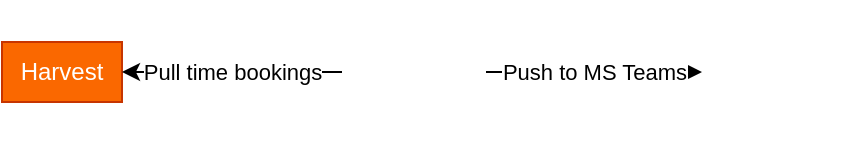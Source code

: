 <mxfile version="15.8.9" type="device"><diagram id="yJkZr6UsyRxC8gDuDa95" name="Page-1"><mxGraphModel dx="1422" dy="780" grid="1" gridSize="10" guides="1" tooltips="1" connect="1" arrows="1" fold="1" page="1" pageScale="1" pageWidth="827" pageHeight="1169" math="0" shadow="0"><root><mxCell id="0"/><mxCell id="1" parent="0"/><mxCell id="EKQ5cKW-ChJnGT8ZSKzz-1" value="Harvest" style="text;html=1;strokeColor=#C73500;fillColor=#fa6800;align=center;verticalAlign=middle;whiteSpace=wrap;rounded=0;fontColor=#FFFFFF;" vertex="1" parent="1"><mxGeometry x="120" y="250" width="60" height="30" as="geometry"/></mxCell><mxCell id="EKQ5cKW-ChJnGT8ZSKzz-3" value="Pull time bookings" style="edgeStyle=orthogonalEdgeStyle;rounded=0;orthogonalLoop=1;jettySize=auto;html=1;fontColor=#000000;" edge="1" parent="1" source="EKQ5cKW-ChJnGT8ZSKzz-2" target="EKQ5cKW-ChJnGT8ZSKzz-1"><mxGeometry relative="1" as="geometry"/></mxCell><mxCell id="EKQ5cKW-ChJnGT8ZSKzz-5" value="Push to MS Teams" style="edgeStyle=orthogonalEdgeStyle;rounded=0;orthogonalLoop=1;jettySize=auto;html=1;fontColor=#000000;" edge="1" parent="1" source="EKQ5cKW-ChJnGT8ZSKzz-2" target="EKQ5cKW-ChJnGT8ZSKzz-4"><mxGeometry relative="1" as="geometry"/></mxCell><mxCell id="EKQ5cKW-ChJnGT8ZSKzz-2" value="" style="shape=image;verticalLabelPosition=bottom;labelBackgroundColor=#ffffff;verticalAlign=top;aspect=fixed;imageAspect=0;image=https://upload.wikimedia.org/wikipedia/commons/2/2b/Node-red-icon.png;" vertex="1" parent="1"><mxGeometry x="290" y="229" width="72" height="72" as="geometry"/></mxCell><mxCell id="EKQ5cKW-ChJnGT8ZSKzz-4" value="" style="shape=image;verticalLabelPosition=bottom;labelBackgroundColor=#ffffff;verticalAlign=top;aspect=fixed;imageAspect=0;image=https://upload.wikimedia.org/wikipedia/commons/thumb/c/c9/Microsoft_Office_Teams_%282018%E2%80%93present%29.svg/1200px-Microsoft_Office_Teams_%282018%E2%80%93present%29.svg.png;" vertex="1" parent="1"><mxGeometry x="470" y="232.43" width="70" height="65.15" as="geometry"/></mxCell></root></mxGraphModel></diagram></mxfile>